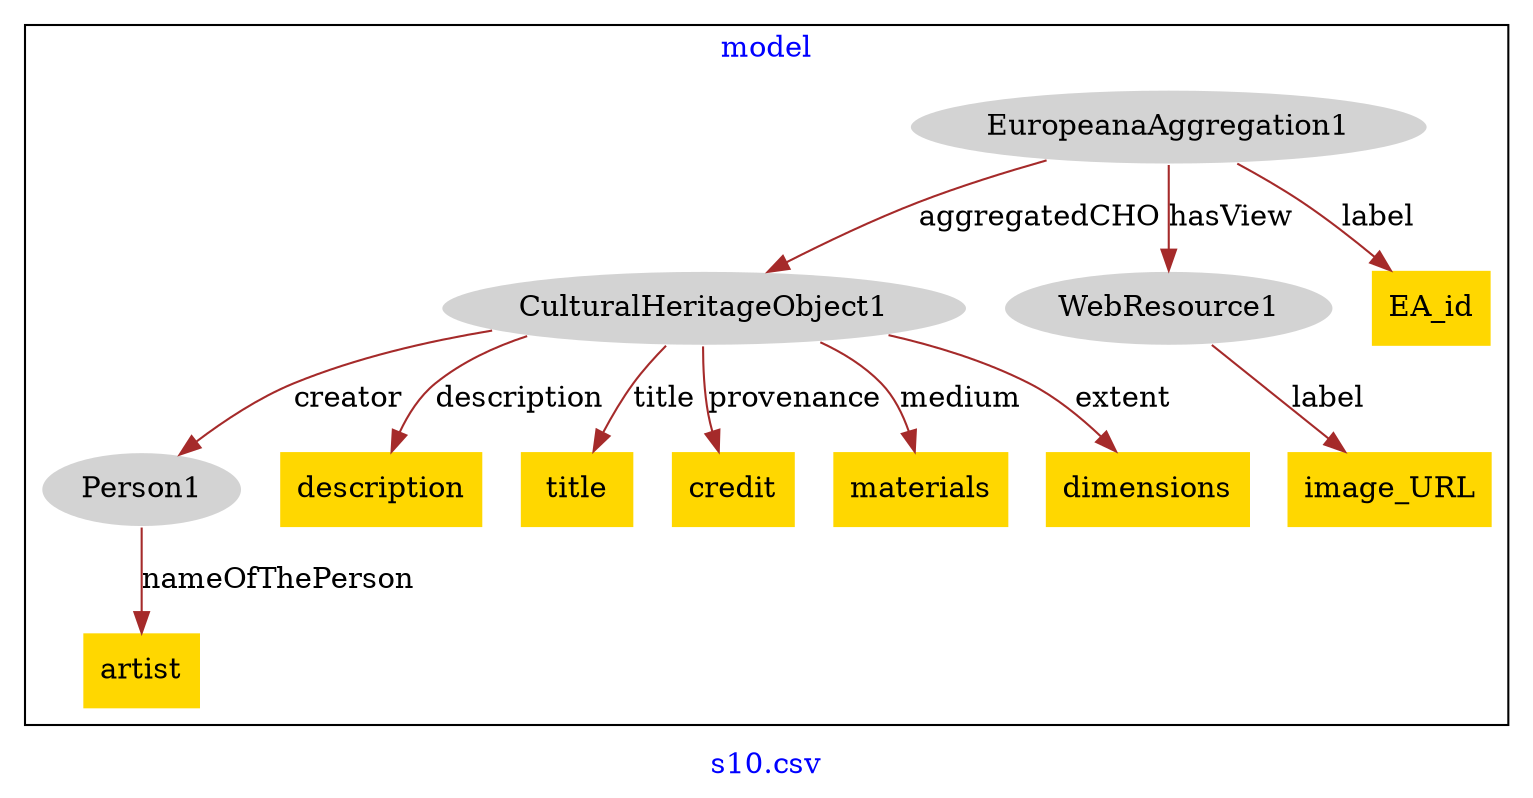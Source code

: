 digraph n0 {
fontcolor="blue"
remincross="true"
label="s10.csv"
subgraph cluster {
label="model"
n2[style="filled",color="white",fillcolor="lightgray",label="CulturalHeritageObject1"];
n3[style="filled",color="white",fillcolor="lightgray",label="Person1"];
n4[style="filled",color="white",fillcolor="lightgray",label="EuropeanaAggregation1"];
n5[style="filled",color="white",fillcolor="lightgray",label="WebResource1"];
n6[shape="plaintext",style="filled",fillcolor="gold",label="description"];
n7[shape="plaintext",style="filled",fillcolor="gold",label="title"];
n8[shape="plaintext",style="filled",fillcolor="gold",label="credit"];
n9[shape="plaintext",style="filled",fillcolor="gold",label="artist"];
n10[shape="plaintext",style="filled",fillcolor="gold",label="image_URL"];
n11[shape="plaintext",style="filled",fillcolor="gold",label="materials"];
n12[shape="plaintext",style="filled",fillcolor="gold",label="EA_id"];
n13[shape="plaintext",style="filled",fillcolor="gold",label="dimensions"];
}
n2 -> n3[color="brown",fontcolor="black",label="creator"]
n4 -> n2[color="brown",fontcolor="black",label="aggregatedCHO"]
n4 -> n5[color="brown",fontcolor="black",label="hasView"]
n2 -> n6[color="brown",fontcolor="black",label="description"]
n2 -> n7[color="brown",fontcolor="black",label="title"]
n2 -> n8[color="brown",fontcolor="black",label="provenance"]
n3 -> n9[color="brown",fontcolor="black",label="nameOfThePerson"]
n5 -> n10[color="brown",fontcolor="black",label="label"]
n2 -> n11[color="brown",fontcolor="black",label="medium"]
n4 -> n12[color="brown",fontcolor="black",label="label"]
n2 -> n13[color="brown",fontcolor="black",label="extent"]
}
